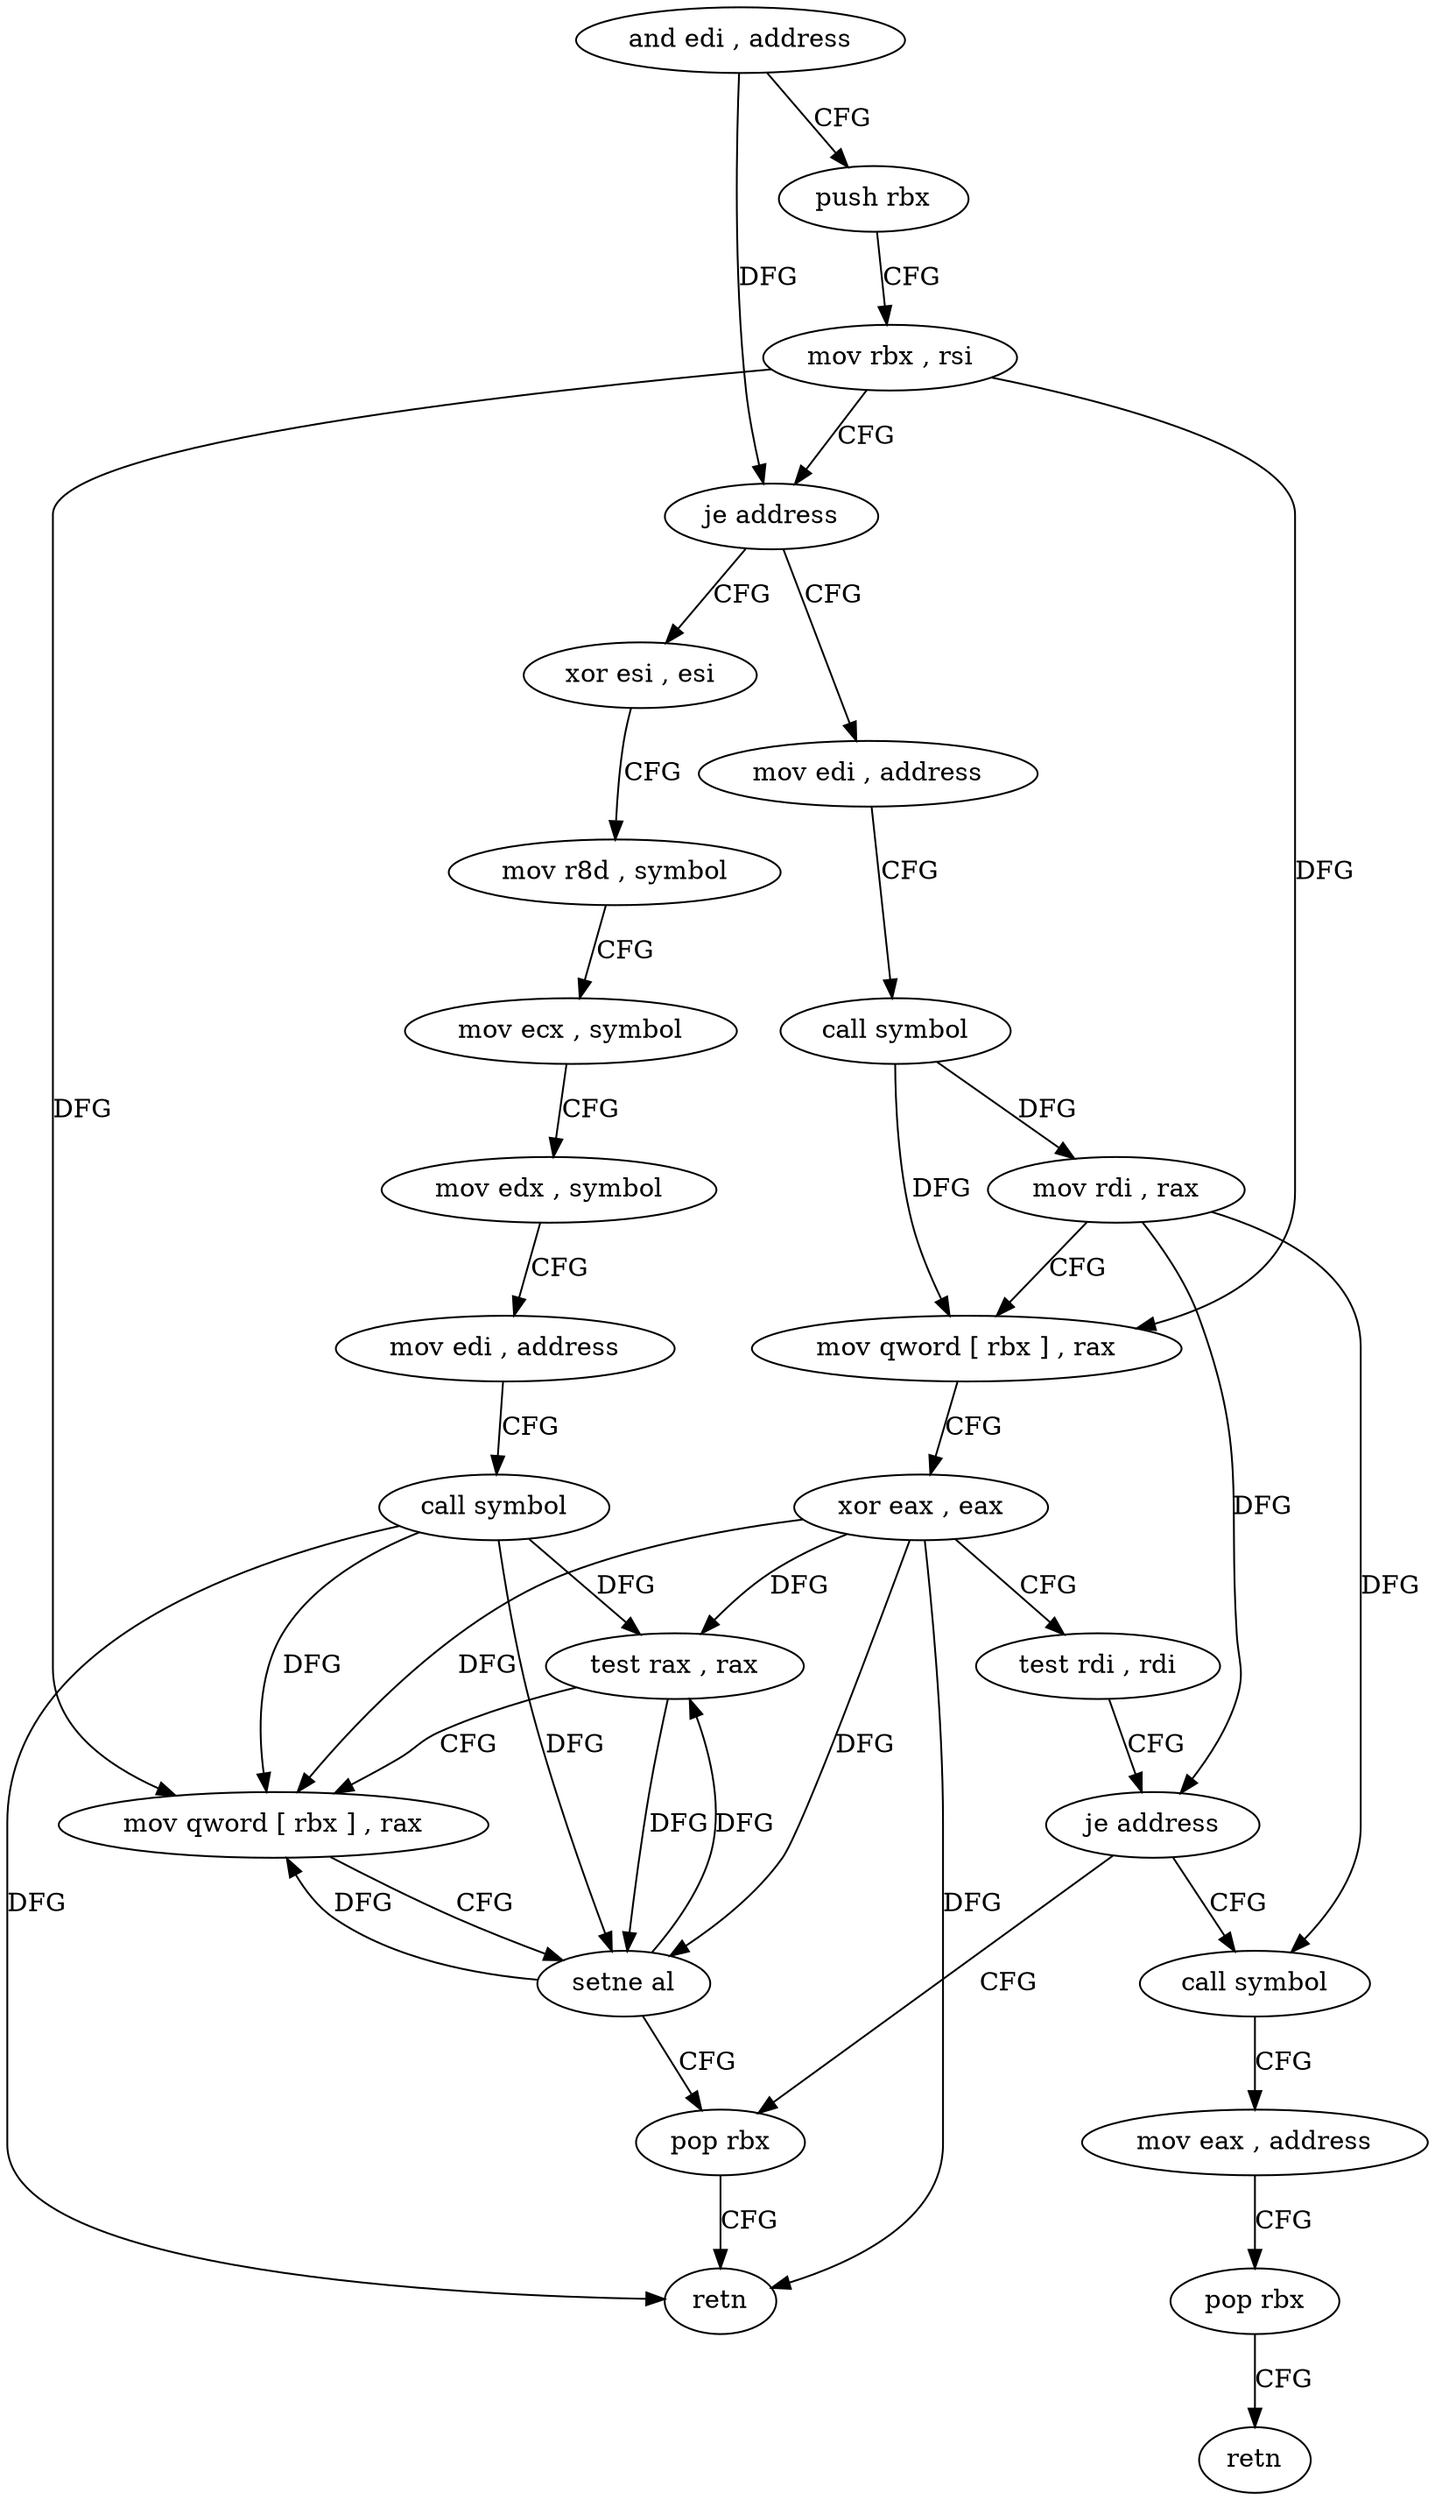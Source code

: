 digraph "func" {
"4272064" [label = "and edi , address" ]
"4272070" [label = "push rbx" ]
"4272071" [label = "mov rbx , rsi" ]
"4272074" [label = "je address" ]
"4272120" [label = "mov edi , address" ]
"4272076" [label = "xor esi , esi" ]
"4272125" [label = "call symbol" ]
"4272130" [label = "mov rdi , rax" ]
"4272133" [label = "mov qword [ rbx ] , rax" ]
"4272136" [label = "xor eax , eax" ]
"4272138" [label = "test rdi , rdi" ]
"4272141" [label = "je address" ]
"4272113" [label = "pop rbx" ]
"4272143" [label = "call symbol" ]
"4272078" [label = "mov r8d , symbol" ]
"4272084" [label = "mov ecx , symbol" ]
"4272089" [label = "mov edx , symbol" ]
"4272094" [label = "mov edi , address" ]
"4272099" [label = "call symbol" ]
"4272104" [label = "test rax , rax" ]
"4272107" [label = "mov qword [ rbx ] , rax" ]
"4272110" [label = "setne al" ]
"4272114" [label = "retn" ]
"4272148" [label = "mov eax , address" ]
"4272153" [label = "pop rbx" ]
"4272154" [label = "retn" ]
"4272064" -> "4272070" [ label = "CFG" ]
"4272064" -> "4272074" [ label = "DFG" ]
"4272070" -> "4272071" [ label = "CFG" ]
"4272071" -> "4272074" [ label = "CFG" ]
"4272071" -> "4272133" [ label = "DFG" ]
"4272071" -> "4272107" [ label = "DFG" ]
"4272074" -> "4272120" [ label = "CFG" ]
"4272074" -> "4272076" [ label = "CFG" ]
"4272120" -> "4272125" [ label = "CFG" ]
"4272076" -> "4272078" [ label = "CFG" ]
"4272125" -> "4272130" [ label = "DFG" ]
"4272125" -> "4272133" [ label = "DFG" ]
"4272130" -> "4272133" [ label = "CFG" ]
"4272130" -> "4272141" [ label = "DFG" ]
"4272130" -> "4272143" [ label = "DFG" ]
"4272133" -> "4272136" [ label = "CFG" ]
"4272136" -> "4272138" [ label = "CFG" ]
"4272136" -> "4272104" [ label = "DFG" ]
"4272136" -> "4272107" [ label = "DFG" ]
"4272136" -> "4272110" [ label = "DFG" ]
"4272136" -> "4272114" [ label = "DFG" ]
"4272138" -> "4272141" [ label = "CFG" ]
"4272141" -> "4272113" [ label = "CFG" ]
"4272141" -> "4272143" [ label = "CFG" ]
"4272113" -> "4272114" [ label = "CFG" ]
"4272143" -> "4272148" [ label = "CFG" ]
"4272078" -> "4272084" [ label = "CFG" ]
"4272084" -> "4272089" [ label = "CFG" ]
"4272089" -> "4272094" [ label = "CFG" ]
"4272094" -> "4272099" [ label = "CFG" ]
"4272099" -> "4272104" [ label = "DFG" ]
"4272099" -> "4272107" [ label = "DFG" ]
"4272099" -> "4272110" [ label = "DFG" ]
"4272099" -> "4272114" [ label = "DFG" ]
"4272104" -> "4272107" [ label = "CFG" ]
"4272104" -> "4272110" [ label = "DFG" ]
"4272107" -> "4272110" [ label = "CFG" ]
"4272110" -> "4272113" [ label = "CFG" ]
"4272110" -> "4272104" [ label = "DFG" ]
"4272110" -> "4272107" [ label = "DFG" ]
"4272148" -> "4272153" [ label = "CFG" ]
"4272153" -> "4272154" [ label = "CFG" ]
}
